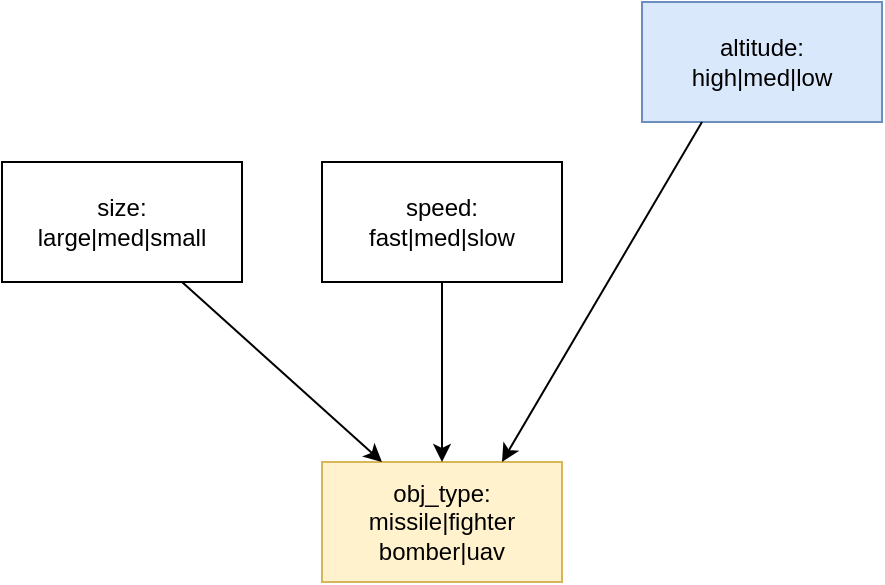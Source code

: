 <mxfile version="23.1.5" type="device">
  <diagram name="Page-1" id="bQR5IlYQ2NWuQmbVOmE5">
    <mxGraphModel dx="-266" dy="754" grid="1" gridSize="10" guides="1" tooltips="1" connect="1" arrows="1" fold="1" page="1" pageScale="1" pageWidth="850" pageHeight="1100" math="0" shadow="0">
      <root>
        <mxCell id="0" />
        <mxCell id="1" parent="0" />
        <mxCell id="JHhB1ae4w54gAg6toOvf-1" value="&lt;div&gt;altitude:&lt;/div&gt;&lt;div&gt;high|med|low&lt;br&gt;&lt;/div&gt;" style="rounded=0;whiteSpace=wrap;html=1;fillColor=#dae8fc;strokeColor=#6c8ebf;" vertex="1" parent="1">
          <mxGeometry x="2040" y="40" width="120" height="60" as="geometry" />
        </mxCell>
        <mxCell id="JHhB1ae4w54gAg6toOvf-2" value="&lt;div&gt;size:&lt;/div&gt;&lt;div&gt;large|med|small&lt;br&gt;&lt;/div&gt;" style="rounded=0;whiteSpace=wrap;html=1;" vertex="1" parent="1">
          <mxGeometry x="1720" y="120" width="120" height="60" as="geometry" />
        </mxCell>
        <mxCell id="JHhB1ae4w54gAg6toOvf-3" value="&lt;div&gt;speed:&lt;/div&gt;&lt;div&gt;fast|med|slow&lt;br&gt;&lt;/div&gt;" style="rounded=0;whiteSpace=wrap;html=1;" vertex="1" parent="1">
          <mxGeometry x="1880" y="120" width="120" height="60" as="geometry" />
        </mxCell>
        <mxCell id="JHhB1ae4w54gAg6toOvf-4" value="&lt;div&gt;obj_type:&lt;/div&gt;&lt;div&gt;missile|fighter&lt;/div&gt;&lt;div&gt;bomber|uav&lt;/div&gt;" style="rounded=0;whiteSpace=wrap;html=1;fillColor=#fff2cc;strokeColor=#d6b656;" vertex="1" parent="1">
          <mxGeometry x="1880" y="270" width="120" height="60" as="geometry" />
        </mxCell>
        <mxCell id="JHhB1ae4w54gAg6toOvf-5" value="" style="endArrow=classic;html=1;rounded=0;exitX=0.5;exitY=1;exitDx=0;exitDy=0;entryX=0.5;entryY=0;entryDx=0;entryDy=0;" edge="1" parent="1" source="JHhB1ae4w54gAg6toOvf-3" target="JHhB1ae4w54gAg6toOvf-4">
          <mxGeometry width="50" height="50" relative="1" as="geometry">
            <mxPoint x="1980" y="820" as="sourcePoint" />
            <mxPoint x="2030" y="770" as="targetPoint" />
          </mxGeometry>
        </mxCell>
        <mxCell id="JHhB1ae4w54gAg6toOvf-6" value="" style="endArrow=classic;html=1;rounded=0;exitX=0.75;exitY=1;exitDx=0;exitDy=0;entryX=0.25;entryY=0;entryDx=0;entryDy=0;" edge="1" parent="1" source="JHhB1ae4w54gAg6toOvf-2" target="JHhB1ae4w54gAg6toOvf-4">
          <mxGeometry width="50" height="50" relative="1" as="geometry">
            <mxPoint x="1930" y="740" as="sourcePoint" />
            <mxPoint x="1980" y="690" as="targetPoint" />
          </mxGeometry>
        </mxCell>
        <mxCell id="JHhB1ae4w54gAg6toOvf-7" value="" style="endArrow=classic;html=1;rounded=0;exitX=0.25;exitY=1;exitDx=0;exitDy=0;entryX=0.75;entryY=0;entryDx=0;entryDy=0;" edge="1" parent="1" source="JHhB1ae4w54gAg6toOvf-1" target="JHhB1ae4w54gAg6toOvf-4">
          <mxGeometry width="50" height="50" relative="1" as="geometry">
            <mxPoint x="2660" y="370" as="sourcePoint" />
            <mxPoint x="2710" y="320" as="targetPoint" />
          </mxGeometry>
        </mxCell>
      </root>
    </mxGraphModel>
  </diagram>
</mxfile>

